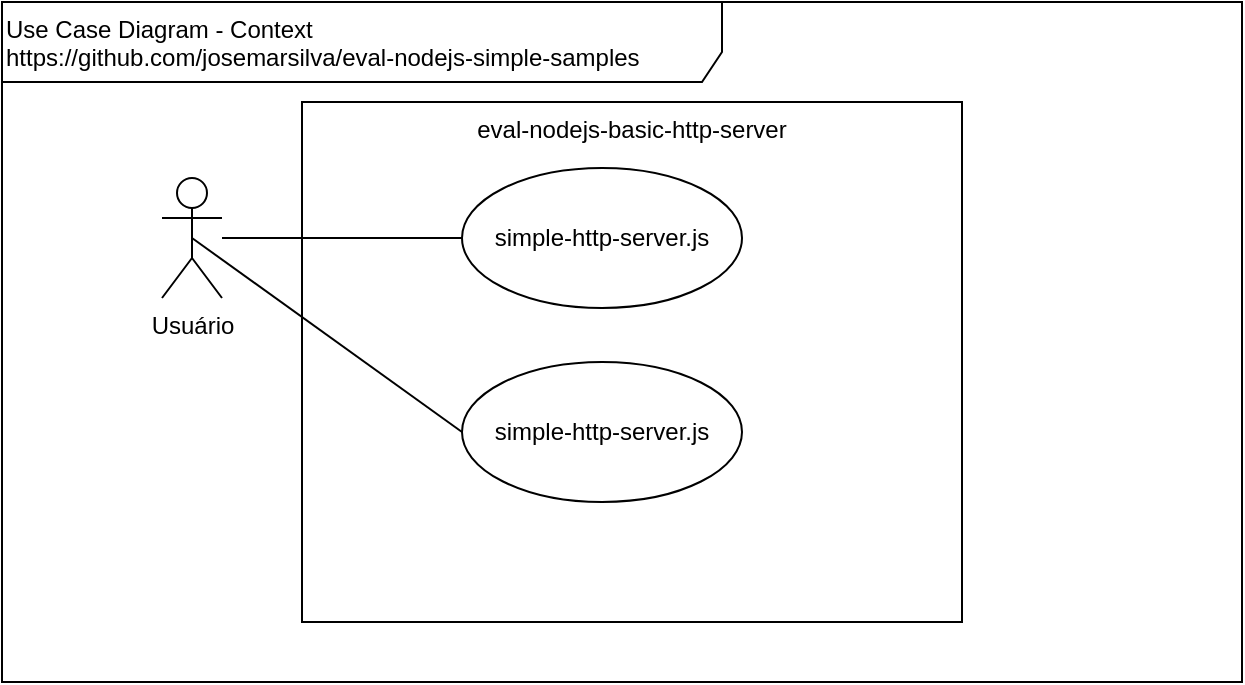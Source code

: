 <mxfile version="12.7.3" type="device"><diagram id="fMGpiNhVeqn0YMsLJxzh" name="Página-1"><mxGraphModel dx="868" dy="534" grid="1" gridSize="10" guides="1" tooltips="1" connect="1" arrows="1" fold="1" page="1" pageScale="1" pageWidth="827" pageHeight="1169" math="0" shadow="0"><root><mxCell id="0"/><mxCell id="1" parent="0"/><mxCell id="6OetropUeBoLzL2Sj7KS-1" value="Use Case Diagram - Context&lt;br&gt;https://github.com/josemarsilva/eval-nodejs-simple-samples" style="shape=umlFrame;whiteSpace=wrap;html=1;width=360;height=40;verticalAlign=top;align=left;" parent="1" vertex="1"><mxGeometry x="10" y="10" width="620" height="340" as="geometry"/></mxCell><mxCell id="6OetropUeBoLzL2Sj7KS-2" value="&lt;div style=&quot;text-align: center&quot;&gt;&lt;span&gt;Usuário&lt;/span&gt;&lt;/div&gt;" style="shape=umlActor;verticalLabelPosition=bottom;labelBackgroundColor=#ffffff;verticalAlign=top;html=1;align=center;" parent="1" vertex="1"><mxGeometry x="90" y="98" width="30" height="60" as="geometry"/></mxCell><mxCell id="6OetropUeBoLzL2Sj7KS-3" value="eval-nodejs-basic-http-server" style="rounded=0;whiteSpace=wrap;html=1;align=center;verticalAlign=top;" parent="1" vertex="1"><mxGeometry x="160" y="60" width="330" height="260" as="geometry"/></mxCell><mxCell id="6OetropUeBoLzL2Sj7KS-4" value="simple-http-server.js" style="ellipse;whiteSpace=wrap;html=1;align=center;" parent="1" vertex="1"><mxGeometry x="240" y="93" width="140" height="70" as="geometry"/></mxCell><mxCell id="6OetropUeBoLzL2Sj7KS-5" style="edgeStyle=orthogonalEdgeStyle;rounded=0;orthogonalLoop=1;jettySize=auto;html=1;endArrow=none;endFill=0;" parent="1" source="6OetropUeBoLzL2Sj7KS-2" target="6OetropUeBoLzL2Sj7KS-4" edge="1"><mxGeometry relative="1" as="geometry"/></mxCell><mxCell id="9o6j3-gIA0Xrd9TZLxnB-1" value="simple-http-server.js" style="ellipse;whiteSpace=wrap;html=1;align=center;" vertex="1" parent="1"><mxGeometry x="240" y="190" width="140" height="70" as="geometry"/></mxCell><mxCell id="9o6j3-gIA0Xrd9TZLxnB-2" style="rounded=0;orthogonalLoop=1;jettySize=auto;html=1;endArrow=none;endFill=0;entryX=0;entryY=0.5;entryDx=0;entryDy=0;exitX=0.5;exitY=0.5;exitDx=0;exitDy=0;exitPerimeter=0;" edge="1" parent="1" source="6OetropUeBoLzL2Sj7KS-2" target="9o6j3-gIA0Xrd9TZLxnB-1"><mxGeometry relative="1" as="geometry"><mxPoint x="130" y="138" as="sourcePoint"/><mxPoint x="250" y="138" as="targetPoint"/></mxGeometry></mxCell></root></mxGraphModel></diagram></mxfile>